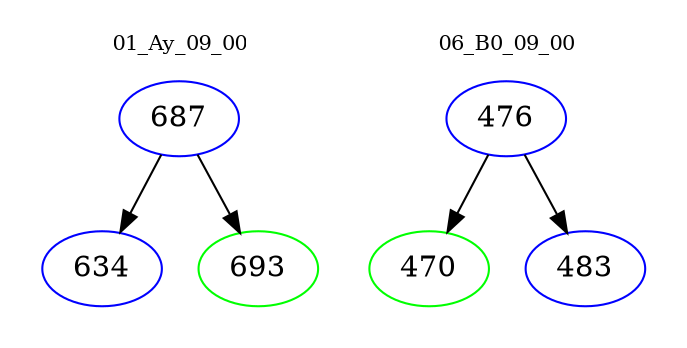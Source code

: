 digraph{
subgraph cluster_0 {
color = white
label = "01_Ay_09_00";
fontsize=10;
T0_687 [label="687", color="blue"]
T0_687 -> T0_634 [color="black"]
T0_634 [label="634", color="blue"]
T0_687 -> T0_693 [color="black"]
T0_693 [label="693", color="green"]
}
subgraph cluster_1 {
color = white
label = "06_B0_09_00";
fontsize=10;
T1_476 [label="476", color="blue"]
T1_476 -> T1_470 [color="black"]
T1_470 [label="470", color="green"]
T1_476 -> T1_483 [color="black"]
T1_483 [label="483", color="blue"]
}
}
